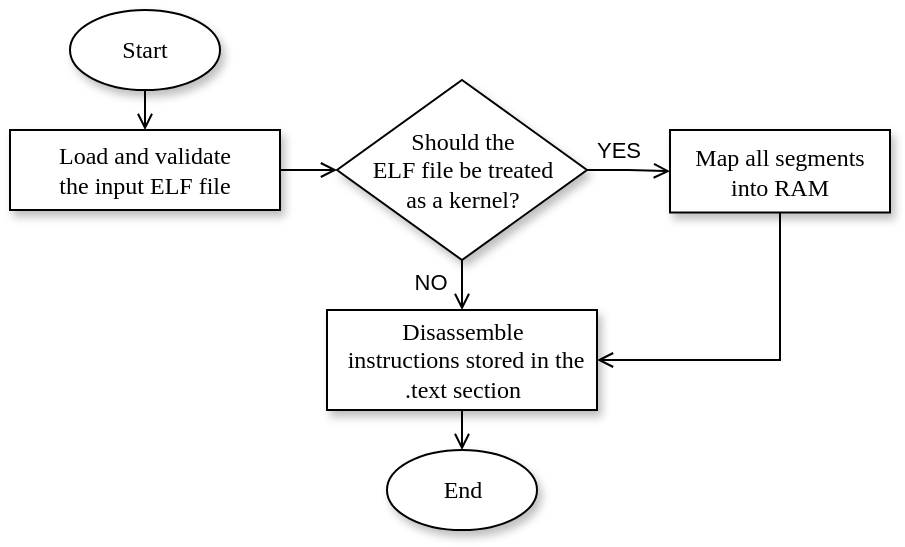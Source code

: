 <mxfile version="21.6.8" type="device">
  <diagram name="Stránka-1" id="joWKRU6rZ8LuYV_TO_0l">
    <mxGraphModel dx="915" dy="669" grid="1" gridSize="10" guides="1" tooltips="1" connect="1" arrows="1" fold="1" page="1" pageScale="1" pageWidth="827" pageHeight="1169" math="0" shadow="0">
      <root>
        <mxCell id="0" />
        <mxCell id="1" parent="0" />
        <mxCell id="w3RZAsPqUte_Nc-8vaKS-4" style="edgeStyle=orthogonalEdgeStyle;rounded=0;orthogonalLoop=1;jettySize=auto;html=1;exitX=0.5;exitY=1;exitDx=0;exitDy=0;endArrow=open;endFill=0;" parent="1" source="YtqyZc0E2LU7h071Y5bg-1" target="YtqyZc0E2LU7h071Y5bg-10" edge="1">
          <mxGeometry relative="1" as="geometry" />
        </mxCell>
        <mxCell id="w3RZAsPqUte_Nc-8vaKS-9" value="NO" style="edgeLabel;html=1;align=center;verticalAlign=middle;resizable=0;points=[];" parent="w3RZAsPqUte_Nc-8vaKS-4" vertex="1" connectable="0">
          <mxGeometry x="0.304" y="-1" relative="1" as="geometry">
            <mxPoint x="-15" y="5" as="offset" />
          </mxGeometry>
        </mxCell>
        <mxCell id="w3RZAsPqUte_Nc-8vaKS-5" style="edgeStyle=orthogonalEdgeStyle;rounded=0;orthogonalLoop=1;jettySize=auto;html=1;exitX=1;exitY=0.5;exitDx=0;exitDy=0;entryX=0;entryY=0.5;entryDx=0;entryDy=0;endArrow=open;endFill=0;" parent="1" source="YtqyZc0E2LU7h071Y5bg-1" target="YtqyZc0E2LU7h071Y5bg-5" edge="1">
          <mxGeometry relative="1" as="geometry" />
        </mxCell>
        <mxCell id="w3RZAsPqUte_Nc-8vaKS-8" value="YES" style="edgeLabel;html=1;align=center;verticalAlign=middle;resizable=0;points=[];" parent="w3RZAsPqUte_Nc-8vaKS-5" vertex="1" connectable="0">
          <mxGeometry x="-0.263" y="-1" relative="1" as="geometry">
            <mxPoint y="-11" as="offset" />
          </mxGeometry>
        </mxCell>
        <mxCell id="YtqyZc0E2LU7h071Y5bg-1" value="Should the &lt;br&gt;ELF file be treated &lt;br&gt;as a kernel?" style="rhombus;whiteSpace=wrap;html=1;fontFamily=Computer Modern;shadow=1;" parent="1" vertex="1">
          <mxGeometry x="303.5" y="65" width="125" height="90" as="geometry" />
        </mxCell>
        <mxCell id="w3RZAsPqUte_Nc-8vaKS-3" style="edgeStyle=orthogonalEdgeStyle;rounded=0;orthogonalLoop=1;jettySize=auto;html=1;exitX=1;exitY=0.5;exitDx=0;exitDy=0;entryX=0;entryY=0.5;entryDx=0;entryDy=0;endArrow=open;endFill=0;" parent="1" source="YtqyZc0E2LU7h071Y5bg-2" target="YtqyZc0E2LU7h071Y5bg-1" edge="1">
          <mxGeometry relative="1" as="geometry" />
        </mxCell>
        <mxCell id="YtqyZc0E2LU7h071Y5bg-2" value="Load and validate &lt;br&gt;the input ELF file" style="rounded=0;whiteSpace=wrap;html=1;fontFamily=Computer Modern;shadow=1;" parent="1" vertex="1">
          <mxGeometry x="140" y="90" width="135" height="40" as="geometry" />
        </mxCell>
        <mxCell id="w3RZAsPqUte_Nc-8vaKS-6" style="edgeStyle=orthogonalEdgeStyle;rounded=0;orthogonalLoop=1;jettySize=auto;html=1;exitX=0.5;exitY=1;exitDx=0;exitDy=0;entryX=1;entryY=0.5;entryDx=0;entryDy=0;endArrow=open;endFill=0;" parent="1" source="YtqyZc0E2LU7h071Y5bg-5" target="YtqyZc0E2LU7h071Y5bg-10" edge="1">
          <mxGeometry relative="1" as="geometry" />
        </mxCell>
        <mxCell id="YtqyZc0E2LU7h071Y5bg-5" value="Map all segments&lt;br&gt;&amp;nbsp;into RAM&amp;nbsp;" style="rounded=0;whiteSpace=wrap;html=1;fontFamily=Computer Modern;shadow=1;" parent="1" vertex="1">
          <mxGeometry x="470" y="90" width="110" height="41.25" as="geometry" />
        </mxCell>
        <mxCell id="YtqyZc0E2LU7h071Y5bg-9" style="edgeStyle=orthogonalEdgeStyle;rounded=0;orthogonalLoop=1;jettySize=auto;html=1;exitX=0.5;exitY=1;exitDx=0;exitDy=0;entryX=0.5;entryY=0;entryDx=0;entryDy=0;endArrow=open;endFill=0;" parent="1" source="YtqyZc0E2LU7h071Y5bg-8" target="YtqyZc0E2LU7h071Y5bg-2" edge="1">
          <mxGeometry relative="1" as="geometry" />
        </mxCell>
        <mxCell id="YtqyZc0E2LU7h071Y5bg-8" value="Start" style="ellipse;whiteSpace=wrap;html=1;fontFamily=Computer Modern;shadow=1;" parent="1" vertex="1">
          <mxGeometry x="170" y="30" width="75" height="40" as="geometry" />
        </mxCell>
        <mxCell id="w3RZAsPqUte_Nc-8vaKS-7" style="edgeStyle=orthogonalEdgeStyle;rounded=0;orthogonalLoop=1;jettySize=auto;html=1;exitX=0.5;exitY=1;exitDx=0;exitDy=0;entryX=0.5;entryY=0;entryDx=0;entryDy=0;endArrow=open;endFill=0;" parent="1" source="YtqyZc0E2LU7h071Y5bg-10" target="YtqyZc0E2LU7h071Y5bg-15" edge="1">
          <mxGeometry relative="1" as="geometry" />
        </mxCell>
        <mxCell id="YtqyZc0E2LU7h071Y5bg-10" value="Disassemble&lt;br&gt;&amp;nbsp;instructions stored in the .text section" style="rounded=0;whiteSpace=wrap;html=1;fontFamily=Computer Modern;shadow=1;" parent="1" vertex="1">
          <mxGeometry x="298.5" y="180" width="135" height="50" as="geometry" />
        </mxCell>
        <mxCell id="YtqyZc0E2LU7h071Y5bg-15" value="End" style="ellipse;whiteSpace=wrap;html=1;fontFamily=Computer Modern;shadow=1;" parent="1" vertex="1">
          <mxGeometry x="328.5" y="250" width="75" height="40" as="geometry" />
        </mxCell>
      </root>
    </mxGraphModel>
  </diagram>
</mxfile>
